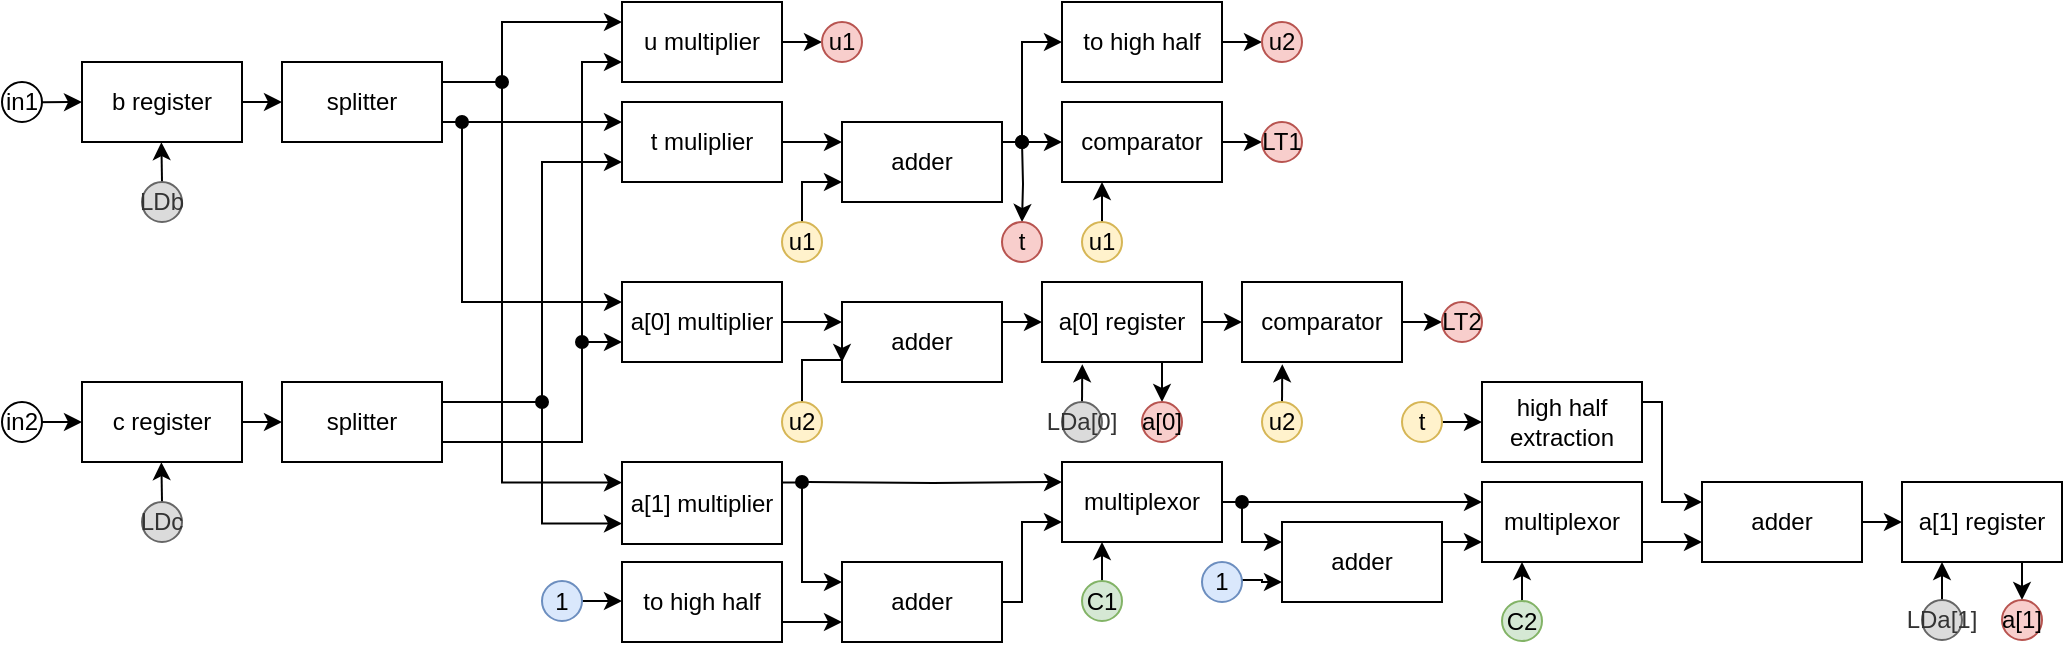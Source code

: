<mxfile version="11.0.2" type="device"><diagram id="uUNwomeBFKPPNr8a87ql" name="Page-1"><mxGraphModel dx="313" dy="481" grid="1" gridSize="10" guides="1" tooltips="1" connect="1" arrows="1" fold="1" page="1" pageScale="1" pageWidth="850" pageHeight="1100" math="0" shadow="0"><root><mxCell id="0"/><mxCell id="1" parent="0"/><mxCell id="86AelboCjtgmWMs7xD0l-22" style="edgeStyle=none;rounded=0;orthogonalLoop=1;jettySize=auto;html=1;exitX=1;exitY=0.5;exitDx=0;exitDy=0;entryX=0;entryY=0.5;entryDx=0;entryDy=0;" parent="1" source="86AelboCjtgmWMs7xD0l-1" target="86AelboCjtgmWMs7xD0l-3" edge="1"><mxGeometry relative="1" as="geometry"/></mxCell><mxCell id="86AelboCjtgmWMs7xD0l-1" value="b register" style="rounded=0;whiteSpace=wrap;html=1;" parent="1" vertex="1"><mxGeometry x="80" y="120" width="80" height="40" as="geometry"/></mxCell><mxCell id="86AelboCjtgmWMs7xD0l-23" style="edgeStyle=none;rounded=0;orthogonalLoop=1;jettySize=auto;html=1;exitX=1;exitY=0.5;exitDx=0;exitDy=0;entryX=0;entryY=0.5;entryDx=0;entryDy=0;" parent="1" source="86AelboCjtgmWMs7xD0l-2" target="86AelboCjtgmWMs7xD0l-4" edge="1"><mxGeometry relative="1" as="geometry"/></mxCell><mxCell id="86AelboCjtgmWMs7xD0l-2" value="c register" style="rounded=0;whiteSpace=wrap;html=1;" parent="1" vertex="1"><mxGeometry x="80" y="280" width="80" height="40" as="geometry"/></mxCell><mxCell id="7zZixAS3qAGqMhBZyoYo-1" style="edgeStyle=orthogonalEdgeStyle;rounded=0;orthogonalLoop=1;jettySize=auto;html=1;exitX=1;exitY=0.25;exitDx=0;exitDy=0;entryX=0;entryY=0.25;entryDx=0;entryDy=0;" parent="1" source="86AelboCjtgmWMs7xD0l-3" target="86AelboCjtgmWMs7xD0l-5" edge="1"><mxGeometry relative="1" as="geometry"><Array as="points"><mxPoint x="290" y="130"/><mxPoint x="290" y="100"/></Array></mxGeometry></mxCell><mxCell id="7zZixAS3qAGqMhBZyoYo-3" style="edgeStyle=orthogonalEdgeStyle;rounded=0;orthogonalLoop=1;jettySize=auto;html=1;exitX=1;exitY=0.75;exitDx=0;exitDy=0;entryX=0;entryY=0.25;entryDx=0;entryDy=0;startArrow=none;startFill=0;" parent="1" source="86AelboCjtgmWMs7xD0l-3" target="86AelboCjtgmWMs7xD0l-6" edge="1"><mxGeometry relative="1" as="geometry"><Array as="points"><mxPoint x="260" y="150"/><mxPoint x="260" y="150"/></Array></mxGeometry></mxCell><mxCell id="86AelboCjtgmWMs7xD0l-3" value="splitter" style="rounded=0;whiteSpace=wrap;html=1;" parent="1" vertex="1"><mxGeometry x="180" y="120" width="80" height="40" as="geometry"/></mxCell><mxCell id="7zZixAS3qAGqMhBZyoYo-5" style="edgeStyle=orthogonalEdgeStyle;rounded=0;orthogonalLoop=1;jettySize=auto;html=1;exitX=1;exitY=0.25;exitDx=0;exitDy=0;entryX=0;entryY=0.75;entryDx=0;entryDy=0;startArrow=none;startFill=0;" parent="1" source="86AelboCjtgmWMs7xD0l-4" target="86AelboCjtgmWMs7xD0l-6" edge="1"><mxGeometry relative="1" as="geometry"><Array as="points"><mxPoint x="310" y="290"/><mxPoint x="310" y="170"/></Array></mxGeometry></mxCell><mxCell id="7zZixAS3qAGqMhBZyoYo-9" style="edgeStyle=orthogonalEdgeStyle;rounded=0;orthogonalLoop=1;jettySize=auto;html=1;exitX=1;exitY=0.75;exitDx=0;exitDy=0;entryX=0;entryY=0.75;entryDx=0;entryDy=0;startArrow=none;startFill=0;" parent="1" source="86AelboCjtgmWMs7xD0l-4" target="86AelboCjtgmWMs7xD0l-5" edge="1"><mxGeometry relative="1" as="geometry"><Array as="points"><mxPoint x="330" y="310"/><mxPoint x="330" y="120"/></Array></mxGeometry></mxCell><mxCell id="86AelboCjtgmWMs7xD0l-4" value="splitter" style="rounded=0;whiteSpace=wrap;html=1;" parent="1" vertex="1"><mxGeometry x="180" y="280" width="80" height="40" as="geometry"/></mxCell><mxCell id="DLFwEGVInOyS6FAObYhC-10" value="" style="edgeStyle=orthogonalEdgeStyle;rounded=0;orthogonalLoop=1;jettySize=auto;html=1;" parent="1" source="86AelboCjtgmWMs7xD0l-5" edge="1"><mxGeometry relative="1" as="geometry"><mxPoint x="450" y="110" as="targetPoint"/></mxGeometry></mxCell><mxCell id="86AelboCjtgmWMs7xD0l-5" value="u multiplier" style="rounded=0;whiteSpace=wrap;html=1;" parent="1" vertex="1"><mxGeometry x="350" y="90" width="80" height="40" as="geometry"/></mxCell><mxCell id="PN-EBwNUk6CTiuj6s_3p-2" style="edgeStyle=orthogonalEdgeStyle;rounded=0;orthogonalLoop=1;jettySize=auto;html=1;exitX=1;exitY=0.5;exitDx=0;exitDy=0;entryX=0;entryY=0.25;entryDx=0;entryDy=0;" edge="1" parent="1" source="86AelboCjtgmWMs7xD0l-6" target="86AelboCjtgmWMs7xD0l-152"><mxGeometry relative="1" as="geometry"><Array as="points"><mxPoint x="450" y="160"/><mxPoint x="450" y="160"/></Array></mxGeometry></mxCell><mxCell id="86AelboCjtgmWMs7xD0l-6" value="t muliplier" style="rounded=0;whiteSpace=wrap;html=1;" parent="1" vertex="1"><mxGeometry x="350" y="140" width="80" height="40" as="geometry"/></mxCell><mxCell id="PN-EBwNUk6CTiuj6s_3p-12" style="edgeStyle=orthogonalEdgeStyle;rounded=0;orthogonalLoop=1;jettySize=auto;html=1;exitX=1;exitY=0.5;exitDx=0;exitDy=0;entryX=0;entryY=0.25;entryDx=0;entryDy=0;startArrow=none;startFill=0;" edge="1" parent="1" source="86AelboCjtgmWMs7xD0l-7" target="86AelboCjtgmWMs7xD0l-160"><mxGeometry relative="1" as="geometry"/></mxCell><mxCell id="86AelboCjtgmWMs7xD0l-7" value="a[0] multiplier" style="rounded=0;whiteSpace=wrap;html=1;" parent="1" vertex="1"><mxGeometry x="350" y="230" width="80" height="40" as="geometry"/></mxCell><mxCell id="86AelboCjtgmWMs7xD0l-89" style="edgeStyle=orthogonalEdgeStyle;rounded=0;orthogonalLoop=1;jettySize=auto;html=1;entryX=0;entryY=0.25;entryDx=0;entryDy=0;startArrow=oval;startFill=1;endArrow=classic;endFill=1;" parent="1" target="86AelboCjtgmWMs7xD0l-87" edge="1"><mxGeometry relative="1" as="geometry"><mxPoint x="440" y="330" as="sourcePoint"/></mxGeometry></mxCell><mxCell id="7zZixAS3qAGqMhBZyoYo-25" style="edgeStyle=orthogonalEdgeStyle;rounded=0;orthogonalLoop=1;jettySize=auto;html=1;exitX=1;exitY=0.25;exitDx=0;exitDy=0;entryX=0;entryY=0.25;entryDx=0;entryDy=0;startArrow=none;startFill=0;" parent="1" source="86AelboCjtgmWMs7xD0l-8" target="86AelboCjtgmWMs7xD0l-78" edge="1"><mxGeometry relative="1" as="geometry"><Array as="points"><mxPoint x="440" y="329.5"/><mxPoint x="440" y="379.5"/></Array></mxGeometry></mxCell><mxCell id="86AelboCjtgmWMs7xD0l-8" value="a[1] multiplier" style="rounded=0;whiteSpace=wrap;html=1;" parent="1" vertex="1"><mxGeometry x="350" y="320" width="80" height="41" as="geometry"/></mxCell><mxCell id="PN-EBwNUk6CTiuj6s_3p-4" style="edgeStyle=orthogonalEdgeStyle;rounded=0;orthogonalLoop=1;jettySize=auto;html=1;exitX=1;exitY=0.5;exitDx=0;exitDy=0;entryX=0;entryY=0.5;entryDx=0;entryDy=0;" edge="1" parent="1" source="86AelboCjtgmWMs7xD0l-32" target="86AelboCjtgmWMs7xD0l-36"><mxGeometry relative="1" as="geometry"/></mxCell><mxCell id="86AelboCjtgmWMs7xD0l-32" value="to high half" style="rounded=0;whiteSpace=wrap;html=1;" parent="1" vertex="1"><mxGeometry x="570" y="90" width="80" height="40" as="geometry"/></mxCell><mxCell id="86AelboCjtgmWMs7xD0l-36" value="u2" style="ellipse;whiteSpace=wrap;html=1;aspect=fixed;fillColor=#f8cecc;strokeColor=#b85450;" parent="1" vertex="1"><mxGeometry x="670" y="100" width="20" height="20" as="geometry"/></mxCell><mxCell id="86AelboCjtgmWMs7xD0l-56" style="edgeStyle=orthogonalEdgeStyle;rounded=0;orthogonalLoop=1;jettySize=auto;html=1;exitX=0.75;exitY=1;exitDx=0;exitDy=0;entryX=0.5;entryY=0;entryDx=0;entryDy=0;startArrow=oval;startFill=1;endArrow=classic;endFill=1;" parent="1" target="86AelboCjtgmWMs7xD0l-54" edge="1"><mxGeometry relative="1" as="geometry"><mxPoint x="550" y="160" as="sourcePoint"/></mxGeometry></mxCell><mxCell id="86AelboCjtgmWMs7xD0l-54" value="t" style="ellipse;whiteSpace=wrap;html=1;aspect=fixed;fillColor=#f8cecc;strokeColor=#b85450;" parent="1" vertex="1"><mxGeometry x="540" y="200" width="20" height="20" as="geometry"/></mxCell><mxCell id="86AelboCjtgmWMs7xD0l-171" style="edgeStyle=orthogonalEdgeStyle;rounded=0;orthogonalLoop=1;jettySize=auto;html=1;exitX=1;exitY=0.5;exitDx=0;exitDy=0;entryX=0;entryY=0.5;entryDx=0;entryDy=0;startArrow=none;startFill=0;endArrow=classic;endFill=1;" parent="1" source="86AelboCjtgmWMs7xD0l-57" target="86AelboCjtgmWMs7xD0l-60" edge="1"><mxGeometry relative="1" as="geometry"/></mxCell><mxCell id="86AelboCjtgmWMs7xD0l-57" value="comparator" style="rounded=0;whiteSpace=wrap;html=1;" parent="1" vertex="1"><mxGeometry x="570" y="140" width="80" height="40" as="geometry"/></mxCell><mxCell id="86AelboCjtgmWMs7xD0l-60" value="LT1" style="ellipse;whiteSpace=wrap;html=1;aspect=fixed;fillColor=#f8cecc;strokeColor=#b85450;" parent="1" vertex="1"><mxGeometry x="670" y="150" width="20" height="20" as="geometry"/></mxCell><mxCell id="86AelboCjtgmWMs7xD0l-67" style="edgeStyle=orthogonalEdgeStyle;rounded=0;orthogonalLoop=1;jettySize=auto;html=1;exitX=0.75;exitY=1;exitDx=0;exitDy=0;entryX=0.5;entryY=0;entryDx=0;entryDy=0;startArrow=none;startFill=0;endArrow=classic;endFill=1;" parent="1" source="86AelboCjtgmWMs7xD0l-68" target="86AelboCjtgmWMs7xD0l-69" edge="1"><mxGeometry relative="1" as="geometry"/></mxCell><mxCell id="86AelboCjtgmWMs7xD0l-132" style="edgeStyle=orthogonalEdgeStyle;rounded=0;orthogonalLoop=1;jettySize=auto;html=1;exitX=1;exitY=0.5;exitDx=0;exitDy=0;entryX=0;entryY=0.5;entryDx=0;entryDy=0;startArrow=none;startFill=0;endArrow=classic;endFill=1;" parent="1" source="86AelboCjtgmWMs7xD0l-68" target="86AelboCjtgmWMs7xD0l-71" edge="1"><mxGeometry relative="1" as="geometry"/></mxCell><mxCell id="86AelboCjtgmWMs7xD0l-68" value="a[0] register" style="rounded=0;whiteSpace=wrap;html=1;" parent="1" vertex="1"><mxGeometry x="560" y="230" width="80" height="40" as="geometry"/></mxCell><mxCell id="86AelboCjtgmWMs7xD0l-69" value="a[0]" style="ellipse;whiteSpace=wrap;html=1;aspect=fixed;fillColor=#f8cecc;strokeColor=#b85450;" parent="1" vertex="1"><mxGeometry x="610" y="290" width="20" height="20" as="geometry"/></mxCell><mxCell id="86AelboCjtgmWMs7xD0l-70" style="edgeStyle=orthogonalEdgeStyle;rounded=0;orthogonalLoop=1;jettySize=auto;html=1;exitX=1;exitY=0.5;exitDx=0;exitDy=0;startArrow=none;startFill=0;endArrow=classic;endFill=1;" parent="1" source="86AelboCjtgmWMs7xD0l-71" edge="1"><mxGeometry relative="1" as="geometry"><mxPoint x="760" y="250" as="targetPoint"/></mxGeometry></mxCell><mxCell id="86AelboCjtgmWMs7xD0l-71" value="comparator" style="rounded=0;whiteSpace=wrap;html=1;" parent="1" vertex="1"><mxGeometry x="660" y="230" width="80" height="40" as="geometry"/></mxCell><mxCell id="86AelboCjtgmWMs7xD0l-72" value="LT2" style="ellipse;whiteSpace=wrap;html=1;aspect=fixed;fillColor=#f8cecc;strokeColor=#b85450;" parent="1" vertex="1"><mxGeometry x="760" y="240" width="20" height="20" as="geometry"/></mxCell><mxCell id="86AelboCjtgmWMs7xD0l-175" style="edgeStyle=orthogonalEdgeStyle;rounded=0;orthogonalLoop=1;jettySize=auto;html=1;exitX=0.5;exitY=0;exitDx=0;exitDy=0;entryX=0.25;entryY=1;entryDx=0;entryDy=0;startArrow=none;startFill=0;endArrow=classic;endFill=1;" parent="1" source="86AelboCjtgmWMs7xD0l-73" target="86AelboCjtgmWMs7xD0l-57" edge="1"><mxGeometry relative="1" as="geometry"/></mxCell><mxCell id="86AelboCjtgmWMs7xD0l-73" value="u1" style="ellipse;whiteSpace=wrap;html=1;aspect=fixed;fillColor=#fff2cc;strokeColor=#d6b656;" parent="1" vertex="1"><mxGeometry x="580" y="200" width="20" height="20" as="geometry"/></mxCell><mxCell id="86AelboCjtgmWMs7xD0l-174" style="edgeStyle=orthogonalEdgeStyle;rounded=0;orthogonalLoop=1;jettySize=auto;html=1;exitX=0.5;exitY=0;exitDx=0;exitDy=0;startArrow=none;startFill=0;endArrow=classic;endFill=1;" parent="1" source="86AelboCjtgmWMs7xD0l-76" edge="1"><mxGeometry relative="1" as="geometry"><mxPoint x="680.143" y="271.143" as="targetPoint"/></mxGeometry></mxCell><mxCell id="86AelboCjtgmWMs7xD0l-76" value="u2" style="ellipse;whiteSpace=wrap;html=1;aspect=fixed;fillColor=#fff2cc;strokeColor=#d6b656;" parent="1" vertex="1"><mxGeometry x="670" y="290" width="20" height="20" as="geometry"/></mxCell><mxCell id="7zZixAS3qAGqMhBZyoYo-11" style="edgeStyle=orthogonalEdgeStyle;rounded=0;orthogonalLoop=1;jettySize=auto;html=1;exitX=1;exitY=0.5;exitDx=0;exitDy=0;entryX=0;entryY=0.75;entryDx=0;entryDy=0;startArrow=none;startFill=0;" parent="1" source="86AelboCjtgmWMs7xD0l-78" target="86AelboCjtgmWMs7xD0l-87" edge="1"><mxGeometry relative="1" as="geometry"><Array as="points"><mxPoint x="550" y="349.5"/></Array></mxGeometry></mxCell><mxCell id="86AelboCjtgmWMs7xD0l-78" value="adder" style="rounded=0;whiteSpace=wrap;html=1;" parent="1" vertex="1"><mxGeometry x="460" y="370" width="80" height="40" as="geometry"/></mxCell><mxCell id="PN-EBwNUk6CTiuj6s_3p-13" style="edgeStyle=orthogonalEdgeStyle;rounded=0;orthogonalLoop=1;jettySize=auto;html=1;exitX=1;exitY=0.5;exitDx=0;exitDy=0;entryX=0;entryY=0.5;entryDx=0;entryDy=0;startArrow=none;startFill=0;" edge="1" parent="1" source="86AelboCjtgmWMs7xD0l-80" target="86AelboCjtgmWMs7xD0l-81"><mxGeometry relative="1" as="geometry"/></mxCell><mxCell id="86AelboCjtgmWMs7xD0l-80" value="1" style="ellipse;whiteSpace=wrap;html=1;aspect=fixed;fillColor=#dae8fc;strokeColor=#6c8ebf;" parent="1" vertex="1"><mxGeometry x="310" y="379.5" width="20" height="20" as="geometry"/></mxCell><mxCell id="7zZixAS3qAGqMhBZyoYo-14" style="edgeStyle=orthogonalEdgeStyle;rounded=0;orthogonalLoop=1;jettySize=auto;html=1;exitX=1;exitY=0.75;exitDx=0;exitDy=0;entryX=0;entryY=0.75;entryDx=0;entryDy=0;startArrow=none;startFill=0;" parent="1" source="86AelboCjtgmWMs7xD0l-81" target="86AelboCjtgmWMs7xD0l-78" edge="1"><mxGeometry relative="1" as="geometry"/></mxCell><mxCell id="86AelboCjtgmWMs7xD0l-81" value="to high half" style="rounded=0;whiteSpace=wrap;html=1;" parent="1" vertex="1"><mxGeometry x="350" y="370" width="80" height="40" as="geometry"/></mxCell><mxCell id="86AelboCjtgmWMs7xD0l-85" style="edgeStyle=none;rounded=0;orthogonalLoop=1;jettySize=auto;html=1;startArrow=oval;startFill=1;endArrow=classic;endFill=1;entryX=0;entryY=0.25;entryDx=0;entryDy=0;" parent="1" target="86AelboCjtgmWMs7xD0l-96" edge="1"><mxGeometry relative="1" as="geometry"><mxPoint x="770" y="338" as="targetPoint"/><mxPoint x="660" y="340" as="sourcePoint"/></mxGeometry></mxCell><mxCell id="PN-EBwNUk6CTiuj6s_3p-18" style="edgeStyle=orthogonalEdgeStyle;rounded=0;orthogonalLoop=1;jettySize=auto;html=1;exitX=1;exitY=0.5;exitDx=0;exitDy=0;entryX=0;entryY=0.25;entryDx=0;entryDy=0;startArrow=none;startFill=0;" edge="1" parent="1" source="86AelboCjtgmWMs7xD0l-87" target="86AelboCjtgmWMs7xD0l-93"><mxGeometry relative="1" as="geometry"><Array as="points"><mxPoint x="660" y="340"/><mxPoint x="660" y="360"/></Array></mxGeometry></mxCell><mxCell id="86AelboCjtgmWMs7xD0l-87" value="multiplexor" style="rounded=0;whiteSpace=wrap;html=1;" parent="1" vertex="1"><mxGeometry x="570" y="320" width="80" height="40" as="geometry"/></mxCell><mxCell id="86AelboCjtgmWMs7xD0l-221" style="edgeStyle=orthogonalEdgeStyle;rounded=0;orthogonalLoop=1;jettySize=auto;html=1;exitX=1;exitY=0.25;exitDx=0;exitDy=0;entryX=0;entryY=0.75;entryDx=0;entryDy=0;startArrow=none;startFill=0;endArrow=classic;endFill=1;" parent="1" source="86AelboCjtgmWMs7xD0l-93" target="86AelboCjtgmWMs7xD0l-96" edge="1"><mxGeometry relative="1" as="geometry"/></mxCell><mxCell id="86AelboCjtgmWMs7xD0l-93" value="adder" style="rounded=0;whiteSpace=wrap;html=1;" parent="1" vertex="1"><mxGeometry x="680" y="350" width="80" height="40" as="geometry"/></mxCell><mxCell id="DLFwEGVInOyS6FAObYhC-1" style="edgeStyle=orthogonalEdgeStyle;rounded=0;orthogonalLoop=1;jettySize=auto;html=1;exitX=1;exitY=0.75;exitDx=0;exitDy=0;entryX=0;entryY=0.75;entryDx=0;entryDy=0;" parent="1" source="86AelboCjtgmWMs7xD0l-96" target="86AelboCjtgmWMs7xD0l-100" edge="1"><mxGeometry relative="1" as="geometry"/></mxCell><mxCell id="86AelboCjtgmWMs7xD0l-96" value="multiplexor" style="rounded=0;whiteSpace=wrap;html=1;" parent="1" vertex="1"><mxGeometry x="780" y="330" width="80" height="40" as="geometry"/></mxCell><mxCell id="86AelboCjtgmWMs7xD0l-99" style="edgeStyle=orthogonalEdgeStyle;rounded=0;orthogonalLoop=1;jettySize=auto;html=1;exitX=1;exitY=0.5;exitDx=0;exitDy=0;startArrow=none;startFill=0;endArrow=classic;endFill=1;entryX=0;entryY=0.75;entryDx=0;entryDy=0;" parent="1" source="86AelboCjtgmWMs7xD0l-98" target="86AelboCjtgmWMs7xD0l-93" edge="1"><mxGeometry relative="1" as="geometry"><Array as="points"><mxPoint x="670" y="379"/></Array><mxPoint x="670" y="380" as="targetPoint"/></mxGeometry></mxCell><mxCell id="86AelboCjtgmWMs7xD0l-98" value="1" style="ellipse;whiteSpace=wrap;html=1;aspect=fixed;fillColor=#dae8fc;strokeColor=#6c8ebf;" parent="1" vertex="1"><mxGeometry x="640" y="370" width="20" height="20" as="geometry"/></mxCell><mxCell id="DLFwEGVInOyS6FAObYhC-2" style="edgeStyle=orthogonalEdgeStyle;rounded=0;orthogonalLoop=1;jettySize=auto;html=1;exitX=1;exitY=0.5;exitDx=0;exitDy=0;entryX=0;entryY=0.5;entryDx=0;entryDy=0;" parent="1" source="86AelboCjtgmWMs7xD0l-100" target="86AelboCjtgmWMs7xD0l-105" edge="1"><mxGeometry relative="1" as="geometry"/></mxCell><mxCell id="86AelboCjtgmWMs7xD0l-100" value="adder" style="rounded=0;whiteSpace=wrap;html=1;" parent="1" vertex="1"><mxGeometry x="890" y="330" width="80" height="40" as="geometry"/></mxCell><mxCell id="86AelboCjtgmWMs7xD0l-220" style="edgeStyle=orthogonalEdgeStyle;rounded=0;orthogonalLoop=1;jettySize=auto;html=1;exitX=1;exitY=0.5;exitDx=0;exitDy=0;entryX=0;entryY=0.5;entryDx=0;entryDy=0;startArrow=none;startFill=0;endArrow=classic;endFill=1;" parent="1" source="86AelboCjtgmWMs7xD0l-101" target="86AelboCjtgmWMs7xD0l-102" edge="1"><mxGeometry relative="1" as="geometry"/></mxCell><mxCell id="86AelboCjtgmWMs7xD0l-101" value="t" style="ellipse;whiteSpace=wrap;html=1;aspect=fixed;fillColor=#fff2cc;strokeColor=#d6b656;" parent="1" vertex="1"><mxGeometry x="740" y="290" width="20" height="20" as="geometry"/></mxCell><mxCell id="86AelboCjtgmWMs7xD0l-214" style="edgeStyle=orthogonalEdgeStyle;rounded=0;orthogonalLoop=1;jettySize=auto;html=1;exitX=1;exitY=0.25;exitDx=0;exitDy=0;entryX=0;entryY=0.25;entryDx=0;entryDy=0;startArrow=none;startFill=0;endArrow=classic;endFill=1;" parent="1" source="86AelboCjtgmWMs7xD0l-102" target="86AelboCjtgmWMs7xD0l-100" edge="1"><mxGeometry relative="1" as="geometry"><Array as="points"><mxPoint x="870" y="290"/><mxPoint x="870" y="340"/></Array></mxGeometry></mxCell><mxCell id="86AelboCjtgmWMs7xD0l-102" value="high half extraction" style="rounded=0;whiteSpace=wrap;html=1;" parent="1" vertex="1"><mxGeometry x="780" y="280" width="80" height="40" as="geometry"/></mxCell><mxCell id="PN-EBwNUk6CTiuj6s_3p-19" style="edgeStyle=orthogonalEdgeStyle;rounded=0;orthogonalLoop=1;jettySize=auto;html=1;exitX=0.75;exitY=1;exitDx=0;exitDy=0;entryX=0.5;entryY=0;entryDx=0;entryDy=0;startArrow=none;startFill=0;" edge="1" parent="1" source="86AelboCjtgmWMs7xD0l-105" target="86AelboCjtgmWMs7xD0l-108"><mxGeometry relative="1" as="geometry"/></mxCell><mxCell id="86AelboCjtgmWMs7xD0l-105" value="a[1] register" style="rounded=0;whiteSpace=wrap;html=1;" parent="1" vertex="1"><mxGeometry x="990" y="330" width="80" height="40" as="geometry"/></mxCell><mxCell id="86AelboCjtgmWMs7xD0l-108" value="a[1]" style="ellipse;whiteSpace=wrap;html=1;aspect=fixed;fillColor=#f8cecc;strokeColor=#b85450;" parent="1" vertex="1"><mxGeometry x="1040" y="389" width="20" height="20" as="geometry"/></mxCell><mxCell id="7zZixAS3qAGqMhBZyoYo-21" style="edgeStyle=orthogonalEdgeStyle;rounded=0;orthogonalLoop=1;jettySize=auto;html=1;exitX=0.5;exitY=0;exitDx=0;exitDy=0;entryX=0.25;entryY=1;entryDx=0;entryDy=0;startArrow=none;startFill=0;" parent="1" source="86AelboCjtgmWMs7xD0l-109" target="86AelboCjtgmWMs7xD0l-87" edge="1"><mxGeometry relative="1" as="geometry"/></mxCell><mxCell id="86AelboCjtgmWMs7xD0l-109" value="C1" style="ellipse;whiteSpace=wrap;html=1;aspect=fixed;fillColor=#d5e8d4;strokeColor=#82b366;" parent="1" vertex="1"><mxGeometry x="580" y="379.5" width="20" height="20" as="geometry"/></mxCell><mxCell id="7zZixAS3qAGqMhBZyoYo-22" style="edgeStyle=orthogonalEdgeStyle;rounded=0;orthogonalLoop=1;jettySize=auto;html=1;exitX=0.5;exitY=0;exitDx=0;exitDy=0;entryX=0.25;entryY=1;entryDx=0;entryDy=0;startArrow=none;startFill=0;" parent="1" source="86AelboCjtgmWMs7xD0l-111" target="86AelboCjtgmWMs7xD0l-96" edge="1"><mxGeometry relative="1" as="geometry"/></mxCell><mxCell id="86AelboCjtgmWMs7xD0l-111" value="C2" style="ellipse;whiteSpace=wrap;html=1;aspect=fixed;fillColor=#d5e8d4;strokeColor=#82b366;" parent="1" vertex="1"><mxGeometry x="790" y="389.5" width="20" height="20" as="geometry"/></mxCell><mxCell id="86AelboCjtgmWMs7xD0l-168" style="edgeStyle=orthogonalEdgeStyle;rounded=0;orthogonalLoop=1;jettySize=auto;html=1;exitX=0.5;exitY=0;exitDx=0;exitDy=0;startArrow=none;startFill=0;endArrow=classic;endFill=1;" parent="1" source="86AelboCjtgmWMs7xD0l-119" edge="1"><mxGeometry relative="1" as="geometry"><mxPoint x="580.143" y="271.143" as="targetPoint"/></mxGeometry></mxCell><mxCell id="86AelboCjtgmWMs7xD0l-119" value="LDa[0]" style="ellipse;whiteSpace=wrap;html=1;aspect=fixed;fillColor=#DBDBDB;strokeColor=#666666;fontColor=#333333;" parent="1" vertex="1"><mxGeometry x="570" y="290" width="20" height="20" as="geometry"/></mxCell><mxCell id="86AelboCjtgmWMs7xD0l-185" style="edgeStyle=orthogonalEdgeStyle;rounded=0;orthogonalLoop=1;jettySize=auto;html=1;exitX=0.5;exitY=0;exitDx=0;exitDy=0;entryX=0.25;entryY=1;entryDx=0;entryDy=0;startArrow=none;startFill=0;endArrow=classic;endFill=1;" parent="1" source="86AelboCjtgmWMs7xD0l-121" target="86AelboCjtgmWMs7xD0l-105" edge="1"><mxGeometry relative="1" as="geometry"/></mxCell><mxCell id="86AelboCjtgmWMs7xD0l-121" value="LDa[1]" style="ellipse;whiteSpace=wrap;html=1;aspect=fixed;fillColor=#DBDBDB;strokeColor=#666666;fontColor=#333333;" parent="1" vertex="1"><mxGeometry x="1000" y="389" width="20" height="20" as="geometry"/></mxCell><mxCell id="86AelboCjtgmWMs7xD0l-122" style="edgeStyle=none;rounded=0;orthogonalLoop=1;jettySize=auto;html=1;exitX=0.5;exitY=1;exitDx=0;exitDy=0;startArrow=classic;startFill=1;endArrow=none;endFill=0;entryX=0.5;entryY=0;entryDx=0;entryDy=0;" parent="1" target="86AelboCjtgmWMs7xD0l-123" edge="1"><mxGeometry relative="1" as="geometry"><mxPoint x="120" y="180" as="targetPoint"/><mxPoint x="119.69" y="160.103" as="sourcePoint"/></mxGeometry></mxCell><mxCell id="86AelboCjtgmWMs7xD0l-123" value="LDb" style="ellipse;whiteSpace=wrap;html=1;aspect=fixed;fillColor=#DBDBDB;strokeColor=#666666;fontColor=#333333;" parent="1" vertex="1"><mxGeometry x="110" y="180" width="20" height="20" as="geometry"/></mxCell><mxCell id="86AelboCjtgmWMs7xD0l-124" style="edgeStyle=none;rounded=0;orthogonalLoop=1;jettySize=auto;html=1;exitX=0.5;exitY=1;exitDx=0;exitDy=0;startArrow=classic;startFill=1;endArrow=none;endFill=0;entryX=0.5;entryY=0;entryDx=0;entryDy=0;" parent="1" target="86AelboCjtgmWMs7xD0l-125" edge="1"><mxGeometry relative="1" as="geometry"><mxPoint x="120" y="340" as="targetPoint"/><mxPoint x="119.69" y="320.103" as="sourcePoint"/></mxGeometry></mxCell><mxCell id="86AelboCjtgmWMs7xD0l-125" value="LDc" style="ellipse;whiteSpace=wrap;html=1;aspect=fixed;fillColor=#DBDBDB;strokeColor=#666666;fontColor=#333333;" parent="1" vertex="1"><mxGeometry x="110" y="340" width="20" height="20" as="geometry"/></mxCell><mxCell id="86AelboCjtgmWMs7xD0l-141" value="in1" style="ellipse;whiteSpace=wrap;html=1;aspect=fixed;" parent="1" vertex="1"><mxGeometry x="40" y="130" width="20" height="20" as="geometry"/></mxCell><mxCell id="86AelboCjtgmWMs7xD0l-142" style="edgeStyle=none;rounded=0;orthogonalLoop=1;jettySize=auto;html=1;exitX=0;exitY=0.5;exitDx=0;exitDy=0;endArrow=none;endFill=0;startArrow=classic;startFill=1;" parent="1" source="86AelboCjtgmWMs7xD0l-1" target="86AelboCjtgmWMs7xD0l-141" edge="1"><mxGeometry relative="1" as="geometry"><mxPoint y="140" as="targetPoint"/><mxPoint x="80" y="140" as="sourcePoint"/></mxGeometry></mxCell><mxCell id="86AelboCjtgmWMs7xD0l-144" style="edgeStyle=orthogonalEdgeStyle;rounded=0;orthogonalLoop=1;jettySize=auto;html=1;exitX=1;exitY=0.5;exitDx=0;exitDy=0;entryX=0;entryY=0.5;entryDx=0;entryDy=0;startArrow=none;startFill=0;endArrow=classic;endFill=1;" parent="1" source="86AelboCjtgmWMs7xD0l-143" target="86AelboCjtgmWMs7xD0l-2" edge="1"><mxGeometry relative="1" as="geometry"/></mxCell><mxCell id="86AelboCjtgmWMs7xD0l-143" value="in2" style="ellipse;whiteSpace=wrap;html=1;aspect=fixed;" parent="1" vertex="1"><mxGeometry x="40" y="290" width="20" height="20" as="geometry"/></mxCell><mxCell id="PN-EBwNUk6CTiuj6s_3p-8" style="edgeStyle=orthogonalEdgeStyle;rounded=0;orthogonalLoop=1;jettySize=auto;html=1;exitX=1;exitY=0.25;exitDx=0;exitDy=0;entryX=0;entryY=0.5;entryDx=0;entryDy=0;" edge="1" parent="1" source="86AelboCjtgmWMs7xD0l-152" target="86AelboCjtgmWMs7xD0l-32"><mxGeometry relative="1" as="geometry"><Array as="points"><mxPoint x="550" y="160"/><mxPoint x="550" y="110"/></Array></mxGeometry></mxCell><mxCell id="86AelboCjtgmWMs7xD0l-152" value="adder" style="rounded=0;whiteSpace=wrap;html=1;" parent="1" vertex="1"><mxGeometry x="460" y="150" width="80" height="40" as="geometry"/></mxCell><mxCell id="PN-EBwNUk6CTiuj6s_3p-14" style="edgeStyle=orthogonalEdgeStyle;rounded=0;orthogonalLoop=1;jettySize=auto;html=1;exitX=0.5;exitY=0;exitDx=0;exitDy=0;entryX=0;entryY=0.75;entryDx=0;entryDy=0;startArrow=none;startFill=0;" edge="1" parent="1" source="86AelboCjtgmWMs7xD0l-154" target="86AelboCjtgmWMs7xD0l-152"><mxGeometry relative="1" as="geometry"><Array as="points"><mxPoint x="440" y="180"/></Array></mxGeometry></mxCell><mxCell id="86AelboCjtgmWMs7xD0l-154" value="u1" style="ellipse;whiteSpace=wrap;html=1;aspect=fixed;fillColor=#fff2cc;strokeColor=#d6b656;" parent="1" vertex="1"><mxGeometry x="430" y="200" width="20" height="20" as="geometry"/></mxCell><mxCell id="PN-EBwNUk6CTiuj6s_3p-17" style="edgeStyle=orthogonalEdgeStyle;rounded=0;orthogonalLoop=1;jettySize=auto;html=1;exitX=1;exitY=0.25;exitDx=0;exitDy=0;entryX=0;entryY=0.5;entryDx=0;entryDy=0;startArrow=none;startFill=0;" edge="1" parent="1" source="86AelboCjtgmWMs7xD0l-160" target="86AelboCjtgmWMs7xD0l-68"><mxGeometry relative="1" as="geometry"/></mxCell><mxCell id="86AelboCjtgmWMs7xD0l-160" value="adder" style="rounded=0;whiteSpace=wrap;html=1;" parent="1" vertex="1"><mxGeometry x="460" y="240" width="80" height="40" as="geometry"/></mxCell><mxCell id="PN-EBwNUk6CTiuj6s_3p-15" style="edgeStyle=orthogonalEdgeStyle;rounded=0;orthogonalLoop=1;jettySize=auto;html=1;exitX=0.5;exitY=0;exitDx=0;exitDy=0;entryX=0;entryY=0.75;entryDx=0;entryDy=0;startArrow=none;startFill=0;" edge="1" parent="1" source="86AelboCjtgmWMs7xD0l-162" target="86AelboCjtgmWMs7xD0l-160"><mxGeometry relative="1" as="geometry"><Array as="points"><mxPoint x="440" y="269"/></Array></mxGeometry></mxCell><mxCell id="86AelboCjtgmWMs7xD0l-162" value="u2" style="ellipse;whiteSpace=wrap;html=1;aspect=fixed;fillColor=#fff2cc;strokeColor=#d6b656;" parent="1" vertex="1"><mxGeometry x="430" y="290" width="20" height="20" as="geometry"/></mxCell><mxCell id="7zZixAS3qAGqMhBZyoYo-2" value="" style="endArrow=classic;html=1;entryX=0;entryY=0.25;entryDx=0;entryDy=0;edgeStyle=orthogonalEdgeStyle;rounded=0;startArrow=oval;startFill=1;" parent="1" target="86AelboCjtgmWMs7xD0l-8" edge="1"><mxGeometry width="50" height="50" relative="1" as="geometry"><mxPoint x="290" y="130" as="sourcePoint"/><mxPoint x="310" y="374" as="targetPoint"/><Array as="points"><mxPoint x="290" y="170"/><mxPoint x="290" y="390"/></Array></mxGeometry></mxCell><mxCell id="7zZixAS3qAGqMhBZyoYo-4" value="" style="endArrow=classic;html=1;entryX=0;entryY=0.25;entryDx=0;entryDy=0;startArrow=oval;startFill=1;edgeStyle=orthogonalEdgeStyle;rounded=0;" parent="1" target="86AelboCjtgmWMs7xD0l-7" edge="1"><mxGeometry width="50" height="50" relative="1" as="geometry"><mxPoint x="270" y="150" as="sourcePoint"/><mxPoint x="340" y="205" as="targetPoint"/><Array as="points"><mxPoint x="270" y="190"/><mxPoint x="270" y="250"/></Array></mxGeometry></mxCell><mxCell id="7zZixAS3qAGqMhBZyoYo-6" value="" style="endArrow=classic;html=1;rounded=0;edgeStyle=orthogonalEdgeStyle;startArrow=oval;startFill=1;entryX=0;entryY=0.75;entryDx=0;entryDy=0;" parent="1" target="86AelboCjtgmWMs7xD0l-8" edge="1"><mxGeometry width="50" height="50" relative="1" as="geometry"><mxPoint x="310" y="290" as="sourcePoint"/><mxPoint x="385" y="300" as="targetPoint"/><Array as="points"><mxPoint x="310" y="350"/></Array></mxGeometry></mxCell><mxCell id="7zZixAS3qAGqMhBZyoYo-10" value="" style="endArrow=classic;html=1;entryX=0;entryY=0.75;entryDx=0;entryDy=0;startArrow=oval;startFill=1;" parent="1" target="86AelboCjtgmWMs7xD0l-7" edge="1"><mxGeometry width="50" height="50" relative="1" as="geometry"><mxPoint x="330" y="260" as="sourcePoint"/><mxPoint x="80" y="490" as="targetPoint"/></mxGeometry></mxCell><mxCell id="DLFwEGVInOyS6FAObYhC-6" value="u1" style="ellipse;whiteSpace=wrap;html=1;aspect=fixed;fillColor=#f8cecc;strokeColor=#b85450;" parent="1" vertex="1"><mxGeometry x="450" y="100" width="20" height="20" as="geometry"/></mxCell><mxCell id="PN-EBwNUk6CTiuj6s_3p-9" value="" style="endArrow=classic;html=1;startArrow=oval;startFill=1;" edge="1" parent="1"><mxGeometry width="50" height="50" relative="1" as="geometry"><mxPoint x="550" y="160" as="sourcePoint"/><mxPoint x="570" y="160" as="targetPoint"/></mxGeometry></mxCell></root></mxGraphModel></diagram></mxfile>